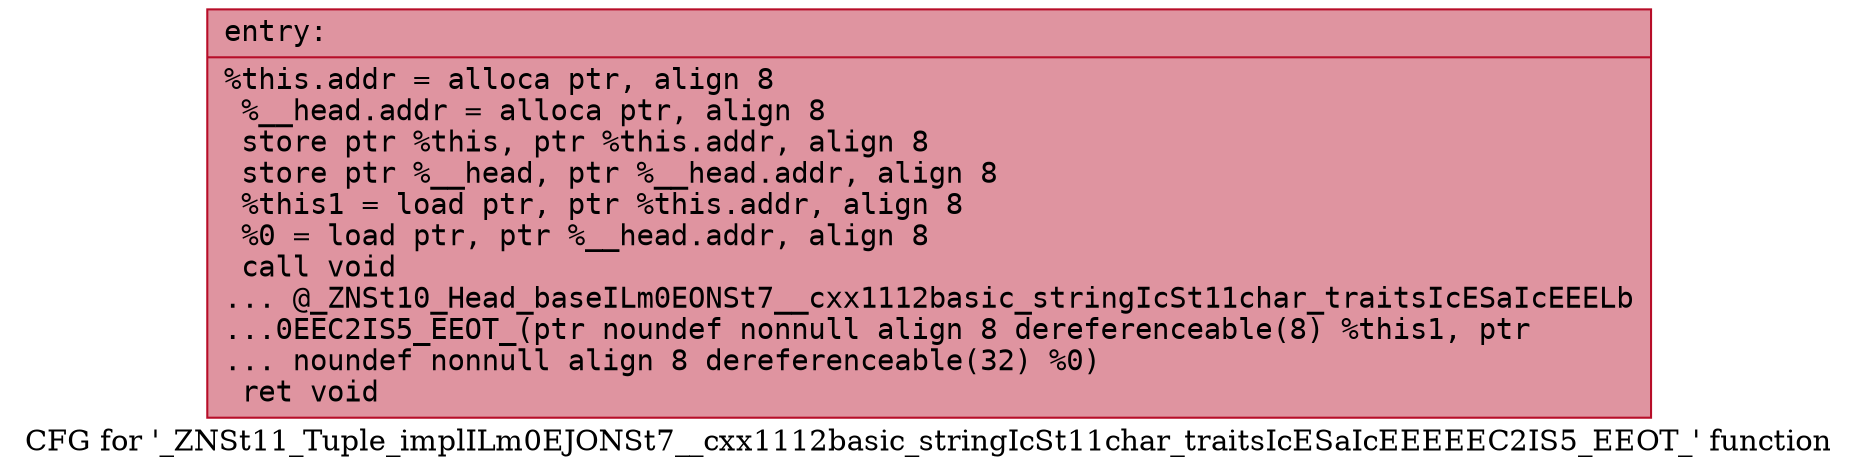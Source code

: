 digraph "CFG for '_ZNSt11_Tuple_implILm0EJONSt7__cxx1112basic_stringIcSt11char_traitsIcESaIcEEEEEC2IS5_EEOT_' function" {
	label="CFG for '_ZNSt11_Tuple_implILm0EJONSt7__cxx1112basic_stringIcSt11char_traitsIcESaIcEEEEEC2IS5_EEOT_' function";

	Node0x556bfea20de0 [shape=record,color="#b70d28ff", style=filled, fillcolor="#b70d2870" fontname="Courier",label="{entry:\l|  %this.addr = alloca ptr, align 8\l  %__head.addr = alloca ptr, align 8\l  store ptr %this, ptr %this.addr, align 8\l  store ptr %__head, ptr %__head.addr, align 8\l  %this1 = load ptr, ptr %this.addr, align 8\l  %0 = load ptr, ptr %__head.addr, align 8\l  call void\l... @_ZNSt10_Head_baseILm0EONSt7__cxx1112basic_stringIcSt11char_traitsIcESaIcEEELb\l...0EEC2IS5_EEOT_(ptr noundef nonnull align 8 dereferenceable(8) %this1, ptr\l... noundef nonnull align 8 dereferenceable(32) %0)\l  ret void\l}"];
}
